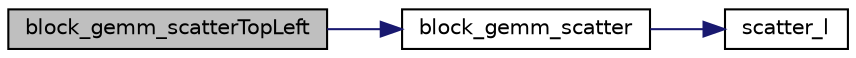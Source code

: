 digraph "block_gemm_scatterTopLeft"
{
 // LATEX_PDF_SIZE
  edge [fontname="Helvetica",fontsize="10",labelfontname="Helvetica",labelfontsize="10"];
  node [fontname="Helvetica",fontsize="10",shape=record];
  rankdir="LR";
  Node1 [label="block_gemm_scatterTopLeft",height=0.2,width=0.4,color="black", fillcolor="grey75", style="filled", fontcolor="black",tooltip=" "];
  Node1 -> Node2 [color="midnightblue",fontsize="10",style="solid",fontname="Helvetica"];
  Node2 [label="block_gemm_scatter",height=0.2,width=0.4,color="black", fillcolor="white", style="filled",URL="$scatter_8c.html#ae59cd8ac308235bfad3bd45dcf6f98bf",tooltip=" "];
  Node2 -> Node3 [color="midnightblue",fontsize="10",style="solid",fontname="Helvetica"];
  Node3 [label="scatter_l",height=0.2,width=0.4,color="black", fillcolor="white", style="filled",URL="$scatter_8c.html#abb4156726f9f40e4a9083bb80f562b00",tooltip=" "];
}

